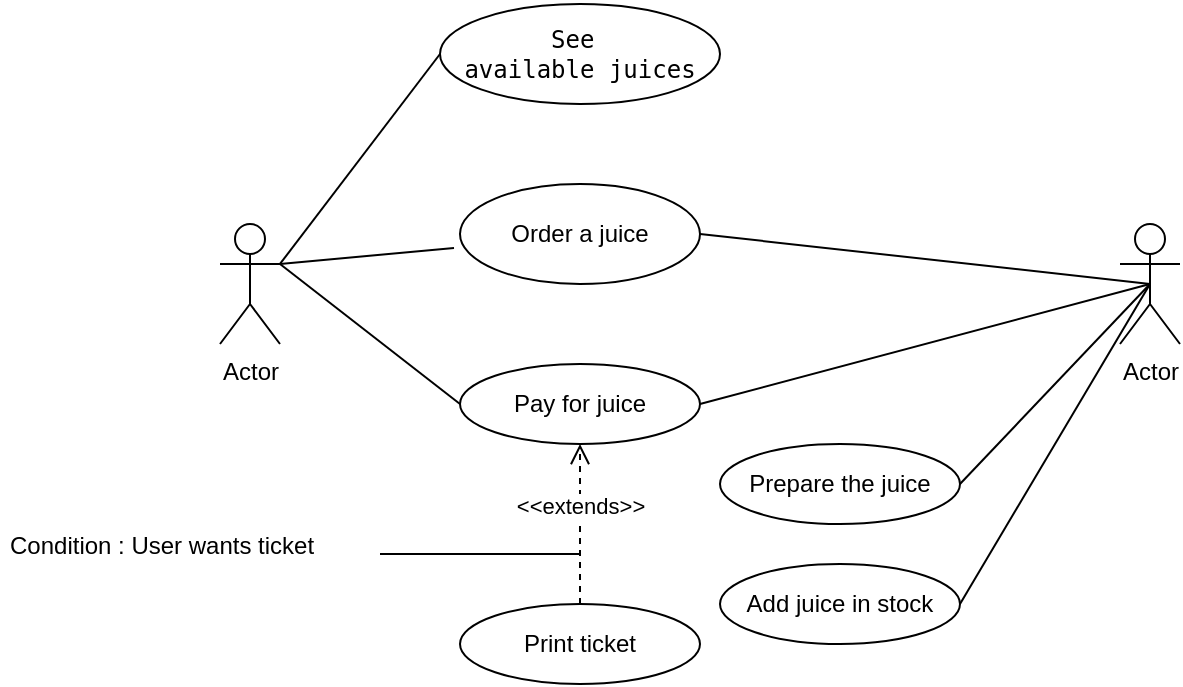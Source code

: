 <mxfile version="18.1.3" type="device" pages="3"><diagram id="UnJ5rqAT4t4APfqNxjdx" name="u_case_diagram"><mxGraphModel dx="1038" dy="556" grid="1" gridSize="10" guides="1" tooltips="1" connect="1" arrows="1" fold="1" page="1" pageScale="1" pageWidth="827" pageHeight="1169" math="0" shadow="0"><root><mxCell id="0"/><mxCell id="1" parent="0"/><mxCell id="QxxBIKPagh00ah4Oih1C-4" style="rounded=0;orthogonalLoop=1;jettySize=auto;html=1;exitX=1;exitY=0.333;exitDx=0;exitDy=0;exitPerimeter=0;entryX=-0.025;entryY=0.64;entryDx=0;entryDy=0;endArrow=none;endFill=0;entryPerimeter=0;" parent="1" source="QxxBIKPagh00ah4Oih1C-1" target="QxxBIKPagh00ah4Oih1C-3" edge="1"><mxGeometry relative="1" as="geometry"/></mxCell><mxCell id="QxxBIKPagh00ah4Oih1C-1" value="Actor" style="shape=umlActor;verticalLabelPosition=bottom;verticalAlign=top;html=1;outlineConnect=0;" parent="1" vertex="1"><mxGeometry x="140" y="230" width="30" height="60" as="geometry"/></mxCell><mxCell id="QxxBIKPagh00ah4Oih1C-2" value="Actor" style="shape=umlActor;verticalLabelPosition=bottom;verticalAlign=top;html=1;outlineConnect=0;" parent="1" vertex="1"><mxGeometry x="590" y="230" width="30" height="60" as="geometry"/></mxCell><mxCell id="QxxBIKPagh00ah4Oih1C-3" value="Order a juice" style="ellipse;whiteSpace=wrap;html=1;" parent="1" vertex="1"><mxGeometry x="260" y="210" width="120" height="50" as="geometry"/></mxCell><mxCell id="QxxBIKPagh00ah4Oih1C-5" style="rounded=0;orthogonalLoop=1;jettySize=auto;html=1;exitX=1;exitY=0.5;exitDx=0;exitDy=0;entryX=0.5;entryY=0.5;entryDx=0;entryDy=0;endArrow=none;endFill=0;entryPerimeter=0;" parent="1" source="QxxBIKPagh00ah4Oih1C-3" target="QxxBIKPagh00ah4Oih1C-2" edge="1"><mxGeometry relative="1" as="geometry"/></mxCell><mxCell id="QxxBIKPagh00ah4Oih1C-6" value="Pay for juice" style="ellipse;whiteSpace=wrap;html=1;" parent="1" vertex="1"><mxGeometry x="260" y="300" width="120" height="40" as="geometry"/></mxCell><mxCell id="QxxBIKPagh00ah4Oih1C-7" style="rounded=0;orthogonalLoop=1;jettySize=auto;html=1;exitX=1;exitY=0.333;exitDx=0;exitDy=0;exitPerimeter=0;entryX=0;entryY=0.5;entryDx=0;entryDy=0;endArrow=none;endFill=0;" parent="1" source="QxxBIKPagh00ah4Oih1C-1" target="QxxBIKPagh00ah4Oih1C-6" edge="1"><mxGeometry relative="1" as="geometry"/></mxCell><mxCell id="QxxBIKPagh00ah4Oih1C-8" style="rounded=0;orthogonalLoop=1;jettySize=auto;html=1;exitX=1;exitY=0.5;exitDx=0;exitDy=0;entryX=0.5;entryY=0.5;entryDx=0;entryDy=0;endArrow=none;endFill=0;entryPerimeter=0;" parent="1" source="QxxBIKPagh00ah4Oih1C-6" target="QxxBIKPagh00ah4Oih1C-2" edge="1"><mxGeometry relative="1" as="geometry"/></mxCell><mxCell id="QxxBIKPagh00ah4Oih1C-9" value="Prepare the juice" style="ellipse;whiteSpace=wrap;html=1;" parent="1" vertex="1"><mxGeometry x="390" y="340" width="120" height="40" as="geometry"/></mxCell><mxCell id="QxxBIKPagh00ah4Oih1C-10" style="rounded=0;orthogonalLoop=1;jettySize=auto;html=1;exitX=1;exitY=0.5;exitDx=0;exitDy=0;entryX=0.5;entryY=0.5;entryDx=0;entryDy=0;endArrow=none;endFill=0;entryPerimeter=0;" parent="1" source="QxxBIKPagh00ah4Oih1C-9" target="QxxBIKPagh00ah4Oih1C-2" edge="1"><mxGeometry relative="1" as="geometry"/></mxCell><mxCell id="QxxBIKPagh00ah4Oih1C-11" value="&lt;pre dir=&quot;ltr&quot; style=&quot;&quot; id=&quot;tw-target-text&quot; data-placeholder=&quot;Traduction&quot; class=&quot;tw-data-text tw-text-large tw-ta&quot;&gt;&lt;span class=&quot;Y2IQFc&quot; lang=&quot;en&quot;&gt;See &lt;br&gt;&lt;/span&gt;&lt;span class=&quot;Y2IQFc&quot; lang=&quot;en&quot;&gt;available juices&lt;/span&gt;&lt;/pre&gt;" style="ellipse;whiteSpace=wrap;html=1;" parent="1" vertex="1"><mxGeometry x="250" y="120" width="140" height="50" as="geometry"/></mxCell><mxCell id="QxxBIKPagh00ah4Oih1C-12" style="rounded=0;orthogonalLoop=1;jettySize=auto;html=1;exitX=1;exitY=0.333;exitDx=0;exitDy=0;exitPerimeter=0;entryX=0;entryY=0.5;entryDx=0;entryDy=0;endArrow=none;endFill=0;" parent="1" source="QxxBIKPagh00ah4Oih1C-1" target="QxxBIKPagh00ah4Oih1C-11" edge="1"><mxGeometry relative="1" as="geometry"/></mxCell><mxCell id="8nsqV6jtsosPhVQZ4472-1" value="Print ticket" style="ellipse;whiteSpace=wrap;html=1;" parent="1" vertex="1"><mxGeometry x="260" y="420" width="120" height="40" as="geometry"/></mxCell><mxCell id="8nsqV6jtsosPhVQZ4472-3" value="&amp;lt;&amp;lt;extends&amp;gt;&amp;gt;" style="html=1;verticalAlign=bottom;endArrow=open;dashed=1;endSize=8;rounded=0;entryX=0.5;entryY=1;entryDx=0;entryDy=0;exitX=0.5;exitY=0;exitDx=0;exitDy=0;" parent="1" source="8nsqV6jtsosPhVQZ4472-1" target="QxxBIKPagh00ah4Oih1C-6" edge="1"><mxGeometry relative="1" as="geometry"><mxPoint x="450" y="290" as="sourcePoint"/><mxPoint x="370" y="290" as="targetPoint"/></mxGeometry></mxCell><mxCell id="8nsqV6jtsosPhVQZ4472-5" style="edgeStyle=none;rounded=0;orthogonalLoop=1;jettySize=auto;html=1;exitX=1;exitY=0.5;exitDx=0;exitDy=0;startArrow=none;startFill=0;endArrow=none;endFill=0;" parent="1" source="8nsqV6jtsosPhVQZ4472-4" edge="1"><mxGeometry relative="1" as="geometry"><mxPoint x="320" y="395" as="targetPoint"/></mxGeometry></mxCell><mxCell id="8nsqV6jtsosPhVQZ4472-4" value="&lt;div&gt;&lt;br&gt;&lt;/div&gt;&lt;div&gt;Condition : User wants ticket&lt;br&gt;&lt;/div&gt;" style="text;html=1;strokeColor=none;fillColor=none;spacing=5;spacingTop=-20;whiteSpace=wrap;overflow=hidden;rounded=0;" parent="1" vertex="1"><mxGeometry x="30" y="380" width="190" height="30" as="geometry"/></mxCell><mxCell id="DY2uLU2oZJM2ZzaTBK1g-1" value="Add juice in stock" style="ellipse;whiteSpace=wrap;html=1;" vertex="1" parent="1"><mxGeometry x="390" y="400" width="120" height="40" as="geometry"/></mxCell><mxCell id="DY2uLU2oZJM2ZzaTBK1g-2" style="rounded=0;orthogonalLoop=1;jettySize=auto;html=1;exitX=1;exitY=0.5;exitDx=0;exitDy=0;entryX=0.5;entryY=0.5;entryDx=0;entryDy=0;endArrow=none;endFill=0;entryPerimeter=0;" edge="1" parent="1" source="DY2uLU2oZJM2ZzaTBK1g-1" target="QxxBIKPagh00ah4Oih1C-2"><mxGeometry relative="1" as="geometry"/></mxCell></root></mxGraphModel></diagram><diagram id="2Yajth7vWJmJloHkWGWS" name="class_diagram"><mxGraphModel dx="1038" dy="556" grid="1" gridSize="10" guides="1" tooltips="1" connect="1" arrows="1" fold="1" page="1" pageScale="1" pageWidth="827" pageHeight="1169" math="0" shadow="0"><root><mxCell id="0"/><mxCell id="1" parent="0"/><mxCell id="e0_RA7DlYEcIEmvye1Wx-5" style="edgeStyle=orthogonalEdgeStyle;rounded=0;orthogonalLoop=1;jettySize=auto;html=1;exitX=1;exitY=0.5;exitDx=0;exitDy=0;entryX=0;entryY=0.5;entryDx=0;entryDy=0;startArrow=none;startFill=0;endArrow=none;endFill=0;" parent="1" source="kgAGlPl8pN6Kz62lOX-m-1" target="e0_RA7DlYEcIEmvye1Wx-2" edge="1"><mxGeometry relative="1" as="geometry"><Array as="points"><mxPoint x="310" y="120"/><mxPoint x="310" y="290"/><mxPoint x="395" y="290"/></Array></mxGeometry></mxCell><mxCell id="kgAGlPl8pN6Kz62lOX-m-1" value="&lt;p style=&quot;margin:0px;margin-top:4px;text-align:center;&quot;&gt;&lt;b&gt;Bardmaid&lt;/b&gt;&lt;br&gt;&lt;/p&gt;&lt;hr size=&quot;1&quot;&gt;&lt;p style=&quot;margin:0px;margin-left:4px;&quot;&gt;+ pay(value: int): void&lt;br&gt;&lt;/p&gt;&lt;p style=&quot;margin:0px;margin-left:4px;&quot;&gt;+ validate() : void&lt;/p&gt;&lt;p style=&quot;margin:0px;margin-left:4px;&quot;&gt;+ displayInvoice (): void&lt;br&gt;&lt;/p&gt;" style="verticalAlign=top;align=left;overflow=fill;fontSize=12;fontFamily=Helvetica;html=1;" parent="1" vertex="1"><mxGeometry x="80" y="50" width="170" height="140" as="geometry"/></mxCell><mxCell id="kgAGlPl8pN6Kz62lOX-m-3" value="&lt;p style=&quot;margin:0px;margin-top:4px;text-align:center;&quot;&gt;&lt;i&gt;&amp;lt;&amp;lt;enum&amp;gt;&amp;gt;&lt;/i&gt;&lt;br&gt;&lt;b&gt;JuiceType&lt;/b&gt;&lt;br&gt;&lt;/p&gt;&lt;hr&gt;&lt;p style=&quot;margin:0px;margin-left:8px;&quot;&gt;+ Boost&lt;br&gt;&lt;/p&gt;&lt;p style=&quot;margin:0px;margin-left:8px;&quot;&gt;+ Fresh&lt;/p&gt;&lt;p style=&quot;margin:0px;margin-left:8px;&quot;&gt;+ Fusion&lt;/p&gt;&lt;p style=&quot;margin:0px;margin-left:8px;&quot;&gt;+ Detox&lt;br&gt;&lt;/p&gt;" style="verticalAlign=top;align=left;overflow=fill;fontSize=12;fontFamily=Helvetica;html=1;" parent="1" vertex="1"><mxGeometry x="650" y="320" width="110" height="120" as="geometry"/></mxCell><mxCell id="e0_RA7DlYEcIEmvye1Wx-1" value="&lt;p style=&quot;margin:0px;margin-top:4px;text-align:center;&quot;&gt;&lt;i&gt;&amp;lt;&amp;lt;enum&amp;gt;&amp;gt;&lt;/i&gt;&lt;br&gt;&lt;b&gt;JuiceSize&lt;/b&gt;&lt;br&gt;&lt;/p&gt;&lt;hr&gt;&lt;p style=&quot;margin:0px;margin-left:8px;&quot;&gt;+ Small&lt;br&gt;&lt;/p&gt;&lt;p style=&quot;margin:0px;margin-left:8px;&quot;&gt;+ Medium&lt;br&gt;&lt;/p&gt;&lt;p style=&quot;margin:0px;margin-left:8px;&quot;&gt;+ Large&lt;br&gt;&lt;/p&gt;" style="verticalAlign=top;align=left;overflow=fill;fontSize=12;fontFamily=Helvetica;html=1;" parent="1" vertex="1"><mxGeometry x="650" y="200" width="110" height="110" as="geometry"/></mxCell><mxCell id="e0_RA7DlYEcIEmvye1Wx-3" style="edgeStyle=orthogonalEdgeStyle;rounded=0;orthogonalLoop=1;jettySize=auto;html=1;exitX=1;exitY=0.25;exitDx=0;exitDy=0;entryX=0;entryY=0.5;entryDx=0;entryDy=0;endArrow=none;endFill=0;" parent="1" source="e0_RA7DlYEcIEmvye1Wx-2" target="e0_RA7DlYEcIEmvye1Wx-1" edge="1"><mxGeometry relative="1" as="geometry"/></mxCell><mxCell id="e0_RA7DlYEcIEmvye1Wx-4" style="edgeStyle=orthogonalEdgeStyle;rounded=0;orthogonalLoop=1;jettySize=auto;html=1;exitX=1;exitY=0.75;exitDx=0;exitDy=0;entryX=0;entryY=0.5;entryDx=0;entryDy=0;endArrow=none;endFill=0;" parent="1" source="e0_RA7DlYEcIEmvye1Wx-2" target="kgAGlPl8pN6Kz62lOX-m-3" edge="1"><mxGeometry relative="1" as="geometry"/></mxCell><mxCell id="lHZQ0qAtg4R2MR8vpKN_-3" style="edgeStyle=orthogonalEdgeStyle;rounded=0;orthogonalLoop=1;jettySize=auto;html=1;entryX=0;entryY=0.75;entryDx=0;entryDy=0;endArrow=none;endFill=0;exitX=0;exitY=0.25;exitDx=0;exitDy=0;" edge="1" parent="1" source="e0_RA7DlYEcIEmvye1Wx-2" target="lHZQ0qAtg4R2MR8vpKN_-1"><mxGeometry relative="1" as="geometry"><mxPoint x="370" y="230" as="sourcePoint"/><Array as="points"><mxPoint x="340" y="250"/><mxPoint x="340" y="135"/></Array></mxGeometry></mxCell><mxCell id="e0_RA7DlYEcIEmvye1Wx-2" value="&lt;p style=&quot;margin:0px;margin-top:4px;text-align:center;&quot;&gt;&lt;b&gt;Juice&lt;/b&gt;&lt;/p&gt;&lt;hr size=&quot;1&quot;&gt;&lt;p style=&quot;margin:0px;margin-left:4px;&quot;&gt;+ getType(): JuiceType&lt;br&gt;&lt;/p&gt;&lt;p style=&quot;margin:0px;margin-left:4px;&quot;&gt;+ getSize(): JuiceSize&lt;/p&gt;&lt;p style=&quot;margin:0px;margin-left:4px;&quot;&gt;+ getName() : str&lt;br&gt;&lt;/p&gt;" style="verticalAlign=top;align=left;overflow=fill;fontSize=12;fontFamily=Helvetica;html=1;" parent="1" vertex="1"><mxGeometry x="395" y="230" width="145" height="100" as="geometry"/></mxCell><mxCell id="lHZQ0qAtg4R2MR8vpKN_-2" style="edgeStyle=orthogonalEdgeStyle;rounded=0;orthogonalLoop=1;jettySize=auto;html=1;exitX=0;exitY=0.25;exitDx=0;exitDy=0;entryX=1;entryY=0.25;entryDx=0;entryDy=0;endArrow=none;endFill=0;" edge="1" parent="1" source="lHZQ0qAtg4R2MR8vpKN_-1" target="kgAGlPl8pN6Kz62lOX-m-1"><mxGeometry relative="1" as="geometry"/></mxCell><mxCell id="lHZQ0qAtg4R2MR8vpKN_-1" value="&lt;p style=&quot;margin:0px;margin-top:4px;text-align:center;&quot;&gt;&lt;b&gt;Card&lt;/b&gt;&lt;br&gt;&lt;/p&gt;&lt;hr size=&quot;1&quot;&gt;&lt;p style=&quot;margin:0px;margin-left:4px;&quot;&gt;+ num: int&lt;br&gt;&lt;/p&gt;&lt;hr size=&quot;1&quot;&gt;&lt;p style=&quot;margin:0px;margin-left:4px;&quot;&gt;+ addJuice(juice: Juice): void&lt;br&gt;&lt;/p&gt;&lt;p style=&quot;margin:0px;margin-left:4px;&quot;&gt;+ selectedJuices() : Array&amp;lt;Juice&amp;gt;&lt;/p&gt;&lt;p style=&quot;margin:0px;margin-left:4px;&quot;&gt;+ deleteJuice(juice: Juice) : bool&lt;br&gt;&lt;/p&gt;&lt;p style=&quot;margin:0px;margin-left:4px;&quot;&gt;&lt;br&gt;&lt;/p&gt;" style="verticalAlign=top;align=left;overflow=fill;fontSize=12;fontFamily=Helvetica;html=1;" vertex="1" parent="1"><mxGeometry x="360" y="60" width="270" height="120" as="geometry"/></mxCell><mxCell id="BW5W5U3pFd5TCF70tYsh-1" value="&lt;p style=&quot;margin:0px;margin-top:4px;text-align:center;&quot;&gt;&lt;b&gt;Stock&lt;/b&gt;&lt;br&gt;&lt;/p&gt;&lt;hr size=&quot;1&quot;&gt;&lt;p style=&quot;margin:0px;margin-left:4px;&quot;&gt;+ add_juices(): void&lt;/p&gt;&lt;p style=&quot;margin:0px;margin-left:4px;&quot;&gt;+ getQuantity(jSize, jType): int&lt;/p&gt;&lt;p style=&quot;margin:0px;margin-left:4px;&quot;&gt;+ removeProducts(jType, qte :int)&lt;br&gt;&lt;/p&gt;" style="verticalAlign=top;align=left;overflow=fill;fontSize=12;fontFamily=Helvetica;html=1;" vertex="1" parent="1"><mxGeometry x="80" y="360" width="180" height="80" as="geometry"/></mxCell><mxCell id="BW5W5U3pFd5TCF70tYsh-2" style="edgeStyle=orthogonalEdgeStyle;rounded=0;orthogonalLoop=1;jettySize=auto;html=1;exitX=1;exitY=0.75;exitDx=0;exitDy=0;entryX=1;entryY=0.25;entryDx=0;entryDy=0;startArrow=none;startFill=0;endArrow=none;endFill=0;" edge="1" parent="1" source="kgAGlPl8pN6Kz62lOX-m-1" target="BW5W5U3pFd5TCF70tYsh-1"><mxGeometry relative="1" as="geometry"><Array as="points"><mxPoint x="280" y="155"/><mxPoint x="280" y="390"/></Array></mxGeometry></mxCell></root></mxGraphModel></diagram><diagram id="o8kVbfGFx4vfqUwK9TjE" name="state_diagram"><mxGraphModel dx="1038" dy="556" grid="1" gridSize="10" guides="1" tooltips="1" connect="1" arrows="1" fold="1" page="1" pageScale="1" pageWidth="827" pageHeight="1169" math="0" shadow="0"><root><mxCell id="0"/><mxCell id="1" parent="0"/><mxCell id="GdPYiYfvZkRWJvCvHeCh-1" value="" style="ellipse;html=1;shape=startState;fillColor=#000000;strokeColor=#ff0000;" parent="1" vertex="1"><mxGeometry x="330" y="80" width="30" height="30" as="geometry"/></mxCell><mxCell id="GdPYiYfvZkRWJvCvHeCh-2" value="Click start order" style="edgeStyle=orthogonalEdgeStyle;html=1;verticalAlign=bottom;endArrow=open;endSize=8;strokeColor=#ff0000;rounded=0;" parent="1" source="GdPYiYfvZkRWJvCvHeCh-1" edge="1"><mxGeometry relative="1" as="geometry"><mxPoint x="345" y="170" as="targetPoint"/></mxGeometry></mxCell><mxCell id="GdPYiYfvZkRWJvCvHeCh-3" value="" style="ellipse;html=1;shape=endState;fillColor=#000000;strokeColor=#ff0000;" parent="1" vertex="1"><mxGeometry x="330" y="510" width="30" height="30" as="geometry"/></mxCell><mxCell id="kZRbtccpWjyL6HfK2Df8-3" value="add juice to card " style="edgeStyle=orthogonalEdgeStyle;rounded=0;orthogonalLoop=1;jettySize=auto;html=1;entryX=1;entryY=0.5;entryDx=0;entryDy=0;startArrow=none;startFill=0;endArrow=open;endFill=0;elbow=vertical;curved=1;exitX=0.75;exitY=1;exitDx=0;exitDy=0;" parent="1" source="kZRbtccpWjyL6HfK2Df8-1" target="kZRbtccpWjyL6HfK2Df8-1" edge="1"><mxGeometry relative="1" as="geometry"><mxPoint x="345" y="220" as="sourcePoint"/><Array as="points"><mxPoint x="380" y="220"/><mxPoint x="380" y="260"/><mxPoint x="470" y="260"/><mxPoint x="470" y="200"/></Array></mxGeometry></mxCell><mxCell id="kZRbtccpWjyL6HfK2Df8-6" value="Pay" style="edgeStyle=orthogonalEdgeStyle;curved=1;rounded=0;orthogonalLoop=1;jettySize=auto;html=1;exitX=0.5;exitY=1;exitDx=0;exitDy=0;startArrow=none;startFill=0;endArrow=open;endFill=0;elbow=vertical;" parent="1" source="kZRbtccpWjyL6HfK2Df8-1" target="kZRbtccpWjyL6HfK2Df8-2" edge="1"><mxGeometry relative="1" as="geometry"/></mxCell><mxCell id="kZRbtccpWjyL6HfK2Df8-8" style="edgeStyle=orthogonalEdgeStyle;curved=1;rounded=0;orthogonalLoop=1;jettySize=auto;html=1;exitX=0;exitY=0.25;exitDx=0;exitDy=0;entryX=0;entryY=0.5;entryDx=0;entryDy=0;startArrow=none;startFill=0;endArrow=open;endFill=0;elbow=vertical;" parent="1" source="kZRbtccpWjyL6HfK2Df8-1" target="GdPYiYfvZkRWJvCvHeCh-1" edge="1"><mxGeometry relative="1" as="geometry"/></mxCell><mxCell id="kZRbtccpWjyL6HfK2Df8-9" value="cancel order" style="edgeLabel;html=1;align=center;verticalAlign=middle;resizable=0;points=[];" parent="kZRbtccpWjyL6HfK2Df8-8" vertex="1" connectable="0"><mxGeometry x="-0.16" y="-6" relative="1" as="geometry"><mxPoint x="1" as="offset"/></mxGeometry></mxCell><mxCell id="kZRbtccpWjyL6HfK2Df8-1" value="Display juices menu" style="rounded=1;whiteSpace=wrap;html=1;absoluteArcSize=1;arcSize=14;strokeWidth=2;" parent="1" vertex="1"><mxGeometry x="267.5" y="180" width="155" height="40" as="geometry"/></mxCell><mxCell id="kZRbtccpWjyL6HfK2Df8-7" value="back" style="edgeStyle=orthogonalEdgeStyle;curved=1;rounded=0;orthogonalLoop=1;jettySize=auto;html=1;exitX=0;exitY=0.5;exitDx=0;exitDy=0;entryX=0;entryY=0.5;entryDx=0;entryDy=0;startArrow=none;startFill=0;endArrow=open;endFill=0;elbow=vertical;" parent="1" source="kZRbtccpWjyL6HfK2Df8-2" target="kZRbtccpWjyL6HfK2Df8-1" edge="1"><mxGeometry relative="1" as="geometry"><Array as="points"><mxPoint x="220" y="330"/><mxPoint x="220" y="200"/></Array></mxGeometry></mxCell><mxCell id="kZRbtccpWjyL6HfK2Df8-11" value="cancel order" style="edgeStyle=orthogonalEdgeStyle;curved=1;rounded=0;orthogonalLoop=1;jettySize=auto;html=1;exitX=0;exitY=0.75;exitDx=0;exitDy=0;entryX=0;entryY=0.5;entryDx=0;entryDy=0;startArrow=none;startFill=0;endArrow=open;endFill=0;elbow=vertical;" parent="1" source="kZRbtccpWjyL6HfK2Df8-2" target="GdPYiYfvZkRWJvCvHeCh-1" edge="1"><mxGeometry relative="1" as="geometry"><Array as="points"><mxPoint x="130" y="340"/><mxPoint x="130" y="95"/></Array></mxGeometry></mxCell><mxCell id="rLx1d68XThPCsasyUD_y-1" value="confirm and pay" style="edgeStyle=orthogonalEdgeStyle;curved=1;rounded=0;orthogonalLoop=1;jettySize=auto;html=1;exitX=0.5;exitY=1;exitDx=0;exitDy=0;entryX=0.5;entryY=0;entryDx=0;entryDy=0;startArrow=none;startFill=0;endArrow=open;endFill=0;elbow=vertical;" parent="1" edge="1"><mxGeometry relative="1" as="geometry"><mxPoint x="344" y="350" as="sourcePoint"/><mxPoint x="344" y="400" as="targetPoint"/></mxGeometry></mxCell><mxCell id="kZRbtccpWjyL6HfK2Df8-2" value="Show orders" style="rounded=1;whiteSpace=wrap;html=1;absoluteArcSize=1;arcSize=14;strokeWidth=2;" parent="1" vertex="1"><mxGeometry x="267.5" y="310" width="155" height="40" as="geometry"/></mxCell><mxCell id="rLx1d68XThPCsasyUD_y-2" style="edgeStyle=orthogonalEdgeStyle;curved=1;rounded=0;orthogonalLoop=1;jettySize=auto;html=1;exitX=0.75;exitY=1;exitDx=0;exitDy=0;entryX=1;entryY=0.5;entryDx=0;entryDy=0;startArrow=none;startFill=0;endArrow=open;endFill=0;elbow=vertical;" parent="1" source="kZRbtccpWjyL6HfK2Df8-2" target="kZRbtccpWjyL6HfK2Df8-2" edge="1"><mxGeometry relative="1" as="geometry"><Array as="points"><mxPoint x="384" y="380"/><mxPoint x="470" y="380"/><mxPoint x="470" y="330"/></Array></mxGeometry></mxCell><mxCell id="rLx1d68XThPCsasyUD_y-3" value="Pay failed" style="edgeLabel;html=1;align=center;verticalAlign=middle;resizable=0;points=[];" parent="rLx1d68XThPCsasyUD_y-2" vertex="1" connectable="0"><mxGeometry x="-0.162" relative="1" as="geometry"><mxPoint as="offset"/></mxGeometry></mxCell><mxCell id="rLx1d68XThPCsasyUD_y-4" value="Print ticket" style="edgeStyle=orthogonalEdgeStyle;curved=1;rounded=0;orthogonalLoop=1;jettySize=auto;html=1;exitX=0.5;exitY=1;exitDx=0;exitDy=0;startArrow=none;startFill=0;endArrow=open;endFill=0;elbow=vertical;" parent="1" source="kZRbtccpWjyL6HfK2Df8-12" target="GdPYiYfvZkRWJvCvHeCh-3" edge="1"><mxGeometry relative="1" as="geometry"/></mxCell><mxCell id="kZRbtccpWjyL6HfK2Df8-12" value="Order confirmed" style="rounded=1;whiteSpace=wrap;html=1;absoluteArcSize=1;arcSize=14;strokeWidth=2;" parent="1" vertex="1"><mxGeometry x="267.5" y="400" width="155" height="40" as="geometry"/></mxCell></root></mxGraphModel></diagram></mxfile>